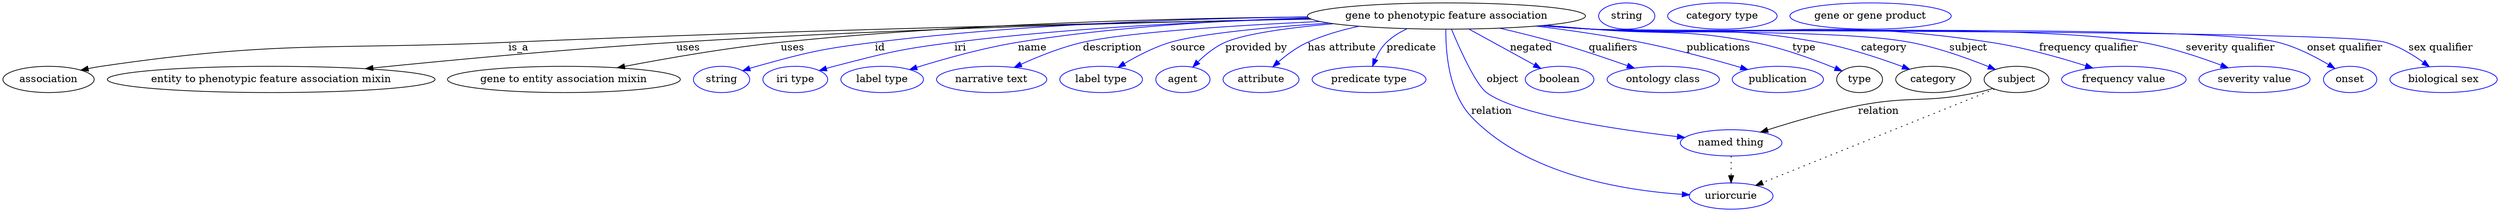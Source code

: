 digraph {
	graph [bb="0,0,3414.8,283"];
	node [label="\N"];
	"gene to phenotypic feature association"	[height=0.5,
		label="gene to phenotypic feature association",
		pos="1977.4,265",
		width=5.2898];
	association	[height=0.5,
		pos="62.394,178",
		width=1.7332];
	"gene to phenotypic feature association" -> association	[label=is_a,
		lp="706.39,221.5",
		pos="e,106.72,190.73 1792.2,260.81 1542.4,256.07 1083.7,245.9 692.39,229 444.19,218.28 380.2,232.01 134.39,196 128.61,195.15 122.62,194.07 \
116.66,192.86"];
	"entity to phenotypic feature association mixin"	[height=0.5,
		pos="367.39,178",
		width=6.2286];
	"gene to phenotypic feature association" -> "entity to phenotypic feature association mixin"	[label=uses,
		lp="938.89,221.5",
		pos="e,496.76,192.75 1791.4,261.02 1580.6,256.89 1226.5,247.73 922.39,229 780.62,220.27 618.92,205.11 506.78,193.76"];
	"gene to entity association mixin"	[height=0.5,
		pos="768.39,178",
		width=4.4232];
	"gene to phenotypic feature association" -> "gene to entity association mixin"	[label=uses,
		lp="1081.9,221.5",
		pos="e,841.57,194.02 1787.4,263.8 1602.5,261.94 1314,254.59 1065.4,229 992.75,221.52 910.96,207.32 851.64,195.96"];
	id	[color=blue,
		height=0.5,
		label=string,
		pos="984.39,178",
		width=1.0652];
	"gene to phenotypic feature association" -> id	[color=blue,
		label=id,
		lp="1201.4,221.5",
		pos="e,1013.4,190 1787.2,263.79 1628.2,261.63 1395.8,253.86 1194.4,229 1121.5,220 1103.2,215.65 1032.4,196 1029.3,195.14 1026.1,194.17 \
1022.9,193.16",
		style=solid];
	iri	[color=blue,
		height=0.5,
		label="iri type",
		pos="1085.4,178",
		width=1.2277];
	"gene to phenotypic feature association" -> iri	[color=blue,
		label=iri,
		lp="1311.4,221.5",
		pos="e,1118.3,190.19 1790.1,261.57 1654.5,258.04 1467,249.5 1303.4,229 1229.2,219.7 1210.8,214.78 1138.4,196 1135,195.12 1131.5,194.16 \
1128.1,193.14",
		style=solid];
	name	[color=blue,
		height=0.5,
		label="label type",
		pos="1204.4,178",
		width=1.5707];
	"gene to phenotypic feature association" -> name	[color=blue,
		label=name,
		lp="1410.4,221.5",
		pos="e,1242,191.53 1788.6,262.46 1673,259.11 1522.4,250.45 1390.4,229 1342.4,221.2 1288.9,206.11 1251.6,194.54",
		style=solid];
	description	[color=blue,
		height=0.5,
		label="narrative text",
		pos="1354.4,178",
		width=2.0943];
	"gene to phenotypic feature association" -> description	[color=blue,
		label=description,
		lp="1519.9,221.5",
		pos="e,1385.4,194.54 1804.1,257.51 1685.5,251.98 1539.3,242.73 1479.4,229 1450,222.27 1418.5,209.64 1394.5,198.76",
		style=solid];
	source	[color=blue,
		height=0.5,
		label="label type",
		pos="1504.4,178",
		width=1.5707];
	"gene to phenotypic feature association" -> source	[color=blue,
		label=source,
		lp="1623.4,221.5",
		pos="e,1527.5,194.47 1816.2,255.33 1732.5,249.58 1639.4,240.88 1599.4,229 1577.2,222.41 1554.1,210.43 1536.3,199.84",
		style=solid];
	"provided by"	[color=blue,
		height=0.5,
		label=agent,
		pos="1616.4,178",
		width=1.0291];
	"gene to phenotypic feature association" -> "provided by"	[color=blue,
		label="provided by",
		lp="1716.9,221.5",
		pos="e,1629.9,194.92 1822.6,254.47 1762.4,249.02 1701.4,240.86 1674.4,229 1660.4,222.87 1647.3,212.19 1637.1,202.27",
		style=solid];
	"has attribute"	[color=blue,
		height=0.5,
		label=attribute,
		pos="1723.4,178",
		width=1.4443];
	"gene to phenotypic feature association" -> "has attribute"	[color=blue,
		label="has attribute",
		lp="1834.4,221.5",
		pos="e,1739.6,195.27 1857.7,251 1833.7,245.91 1809.3,238.84 1787.4,229 1772.8,222.44 1758.6,211.87 1747.3,202.14",
		style=solid];
	predicate	[color=blue,
		height=0.5,
		label="predicate type",
		pos="1871.4,178",
		width=2.1665];
	"gene to phenotypic feature association" -> predicate	[color=blue,
		label=predicate,
		lp="1929.4,221.5",
		pos="e,1876.2,196.17 1923.7,247.69 1913.5,242.84 1903.4,236.7 1895.4,229 1888.7,222.59 1883.6,213.92 1879.9,205.61",
		style=solid];
	object	[color=blue,
		height=0.5,
		label="named thing",
		pos="2367.4,91",
		width=1.9318];
	"gene to phenotypic feature association" -> object	[color=blue,
		label=object,
		lp="2054.4,178",
		pos="e,2303.8,98.401 1984.4,246.62 1995.5,220.06 2017.3,171.26 2032.4,160 2072.9,129.69 2208.1,109.59 2293.8,99.547",
		style=solid];
	relation	[color=blue,
		height=0.5,
		label=uriorcurie,
		pos="2367.4,18",
		width=1.5887];
	"gene to phenotypic feature association" -> relation	[color=blue,
		label=relation,
		lp="2039.4,134.5",
		pos="e,2310.4,19.755 1976.6,246.75 1976.2,218.01 1979.8,160.22 2011.4,127 2087.3,47.069 2220.3,25.714 2300.5,20.358",
		style=solid];
	negated	[color=blue,
		height=0.5,
		label=boolean,
		pos="2132.4,178",
		width=1.2999];
	"gene to phenotypic feature association" -> negated	[color=blue,
		label=negated,
		lp="2093.4,221.5",
		pos="e,2106.7,193.08 2008,247.21 2033.8,233.05 2070.7,212.81 2097.6,198.05",
		style=solid];
	qualifiers	[color=blue,
		height=0.5,
		label="ontology class",
		pos="2273.4,178",
		width=2.1304];
	"gene to phenotypic feature association" -> qualifiers	[color=blue,
		label=qualifiers,
		lp="2204.9,221.5",
		pos="e,2234.1,193.53 2050.5,248.32 2074.8,242.71 2101.9,236.03 2126.4,229 2159.4,219.53 2196,207.09 2224.4,196.99",
		style=solid];
	publications	[color=blue,
		height=0.5,
		label=publication,
		pos="2430.4,178",
		width=1.7332];
	"gene to phenotypic feature association" -> publications	[color=blue,
		label=publications,
		lp="2349.4,221.5",
		pos="e,2389.3,191.56 2099.6,251.19 2144.7,245.59 2196.1,238.18 2242.4,229 2289.4,219.69 2342,205.35 2379.6,194.41",
		style=solid];
	type	[height=0.5,
		pos="2542.4,178",
		width=0.86659];
	"gene to phenotypic feature association" -> type	[color=blue,
		label=type,
		lp="2466.4,221.5",
		pos="e,2518.3,189.6 2113.5,252.37 2134.9,250.56 2156.7,248.72 2177.4,247 2275.2,238.85 2301.1,247.96 2397.4,229 2436.7,221.27 2479.8,\
205.38 2508.7,193.58",
		style=solid];
	category	[height=0.5,
		pos="2643.4,178",
		width=1.4263];
	"gene to phenotypic feature association" -> category	[color=blue,
		label=category,
		lp="2575.9,221.5",
		pos="e,2610.9,191.98 2111,252.15 2133.2,250.32 2155.9,248.54 2177.4,247 2314.6,237.17 2351.1,254.07 2486.4,229 2526.2,221.62 2570.1,207.09 \
2601.3,195.59",
		style=solid];
	subject	[height=0.5,
		pos="2757.4,178",
		width=1.2277];
	"gene to phenotypic feature association" -> subject	[color=blue,
		label=subject,
		lp="2691.4,221.5",
		pos="e,2728.4,191.71 2109.1,251.99 2131.9,250.15 2155.3,248.4 2177.4,247 2273.7,240.91 2516.5,246.82 2611.4,229 2649,221.93 2690.1,207.18 \
2719.1,195.53",
		style=solid];
	"frequency qualifier"	[color=blue,
		height=0.5,
		label="frequency value",
		pos="2904.4,178",
		width=2.3651];
	"gene to phenotypic feature association" -> "frequency qualifier"	[color=blue,
		label="frequency qualifier",
		lp="2856.4,221.5",
		pos="e,2861.7,193.7 2108.3,251.89 2131.3,250.05 2155,248.32 2177.4,247 2418.9,232.75 2482.2,265.13 2721.4,229 2766.2,222.23 2815.7,208.3 \
2851.9,196.86",
		style=solid];
	"severity qualifier"	[color=blue,
		height=0.5,
		label="severity value",
		pos="3083.4,178",
		width=2.1123];
	"gene to phenotypic feature association" -> "severity qualifier"	[color=blue,
		label="severity qualifier",
		lp="3050.4,221.5",
		pos="e,3047.2,193.97 2107.2,251.81 2130.6,249.95 2154.7,248.24 2177.4,247 2344.1,237.93 2763.8,256.91 2928.4,229 2966.1,222.6 3007.3,\
208.99 3037.7,197.58",
		style=solid];
	"onset qualifier"	[color=blue,
		height=0.5,
		label=onset,
		pos="3213.4,178",
		width=1.011];
	"gene to phenotypic feature association" -> "onset qualifier"	[color=blue,
		label="onset qualifier",
		lp="3206.9,221.5",
		pos="e,3192.7,193.08 2106.7,251.76 2130.2,249.89 2154.5,248.19 2177.4,247 2281.5,241.58 3014.3,254.33 3115.4,229 3139.9,222.86 3165.3,\
209.7 3184.1,198.43",
		style=solid];
	"sex qualifier"	[color=blue,
		height=0.5,
		label="biological sex",
		pos="3341.4,178",
		width=2.0401];
	"gene to phenotypic feature association" -> "sex qualifier"	[color=blue,
		label="sex qualifier",
		lp="3338.4,221.5",
		pos="e,3322.1,195.49 2106.4,251.73 2130,249.86 2154.4,248.17 2177.4,247 2237.6,243.95 3204.6,246.26 3262.4,229 3281.1,223.4 3299.7,212.02 \
3314.1,201.52",
		style=solid];
	object -> relation	[pos="e,2367.4,36.029 2367.4,72.813 2367.4,64.789 2367.4,55.047 2367.4,46.069",
		style=dotted];
	association_type	[color=blue,
		height=0.5,
		label=string,
		pos="2224.4,265",
		width=1.0652];
	association_category	[color=blue,
		height=0.5,
		label="category type",
		pos="2355.4,265",
		width=2.0762];
	subject -> object	[label=relation,
		lp="2569.4,134.5",
		pos="e,2407.7,105.69 2724.8,165.63 2717.8,163.5 2710.4,161.48 2703.4,160 2632.5,145.05 2612.5,156.05 2541.4,142 2499,133.62 2452,119.83 \
2417.5,108.85"];
	subject -> relation	[pos="e,2400.9,32.593 2727.1,164.73 2658.4,136.89 2490.3,68.811 2410.7,36.532",
		style=dotted];
	"gene to phenotypic feature association_subject"	[color=blue,
		height=0.5,
		label="gene or gene product",
		pos="2558.4,265",
		width=3.0692];
}
